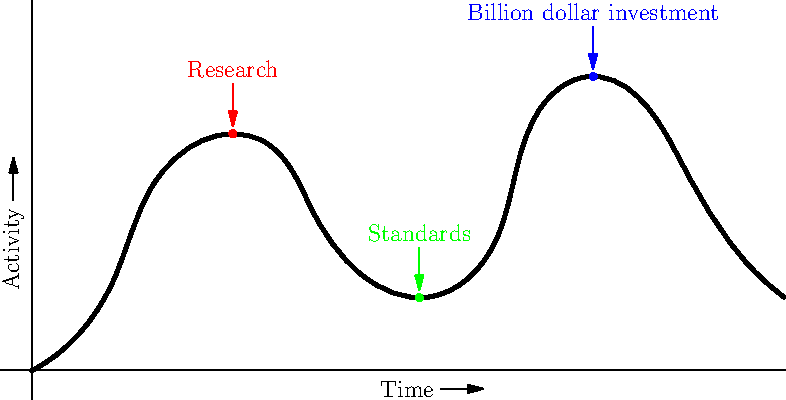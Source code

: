 size(0,200,IgnoreAspect);
import graph;
path p0=(0,0)..controls(19.1626305611,9.53339005251)and(34.4106887299,27.2072756573)..(44,48)
  ..controls(52.0319312179,65.4158213296)and(55.8872099039,84.6685012723)..(66,101)
  ..controls(79.5675370561,122.910690528)and(104.662033674,136.247402292)..(126,125)
  ..controls(139.515072689,117.876103692)and(145.270118249,102.660055607)..(152,89)
  ..controls(158.917506848,74.9591101743)and(167.753273728,61.7678239834)..(180,52)
  ..controls(190.315187474,43.7727453553)and(202.945383656,38.316393021)..(216,40)
  ..controls(232.951635585,42.1861915528)and(245.759610698,55.3306870085)..(253,71)
  ..controls(263.884987238,94.556781939)and(262.765590107,122.789002413)..(278,144)
  ..controls(283.864988393,152.165872884)and(292.054412958,158.744370744)..(302,160)
  ..controls(324.100991125,162.790247667)and(339.118758573,141.703444546)..(350,121)
  ..controls(362.275681403,97.6433921255)and(374.681335139,74.0387013701)..(393,55)
  ..controls(398.248521358,49.5451793825)and(403.934116961,44.5284773796)..(410,40);
draw(p0,linewidth(2));
xaxis();
yaxis();
real t0=dirtime(p0, (1,0));
dot(point(p0,t0),red+linewidth(4));

path p1=subpath(p0,t0+10epsilon,infinity);
real t1=dirtime(p1,(1,0));
dot(point(p1,t1),green+linewidth(4));

path p2=subpath(p1,t1+10epsilon,infinity);
real t2=dirtime(p2,(1,0));
dot(point(p2,t2),blue+linewidth(4));

arrow("Research",point(p0,t0),N,red);
arrow("Standards",point(p1,t1),N,green);
arrow("{Billion dollar} {investment}",point(p2,t2),N,blue);

arrow("Time",(250,-10),W);

arrow(rotate(90)*"Activity",(-10,120),S);

